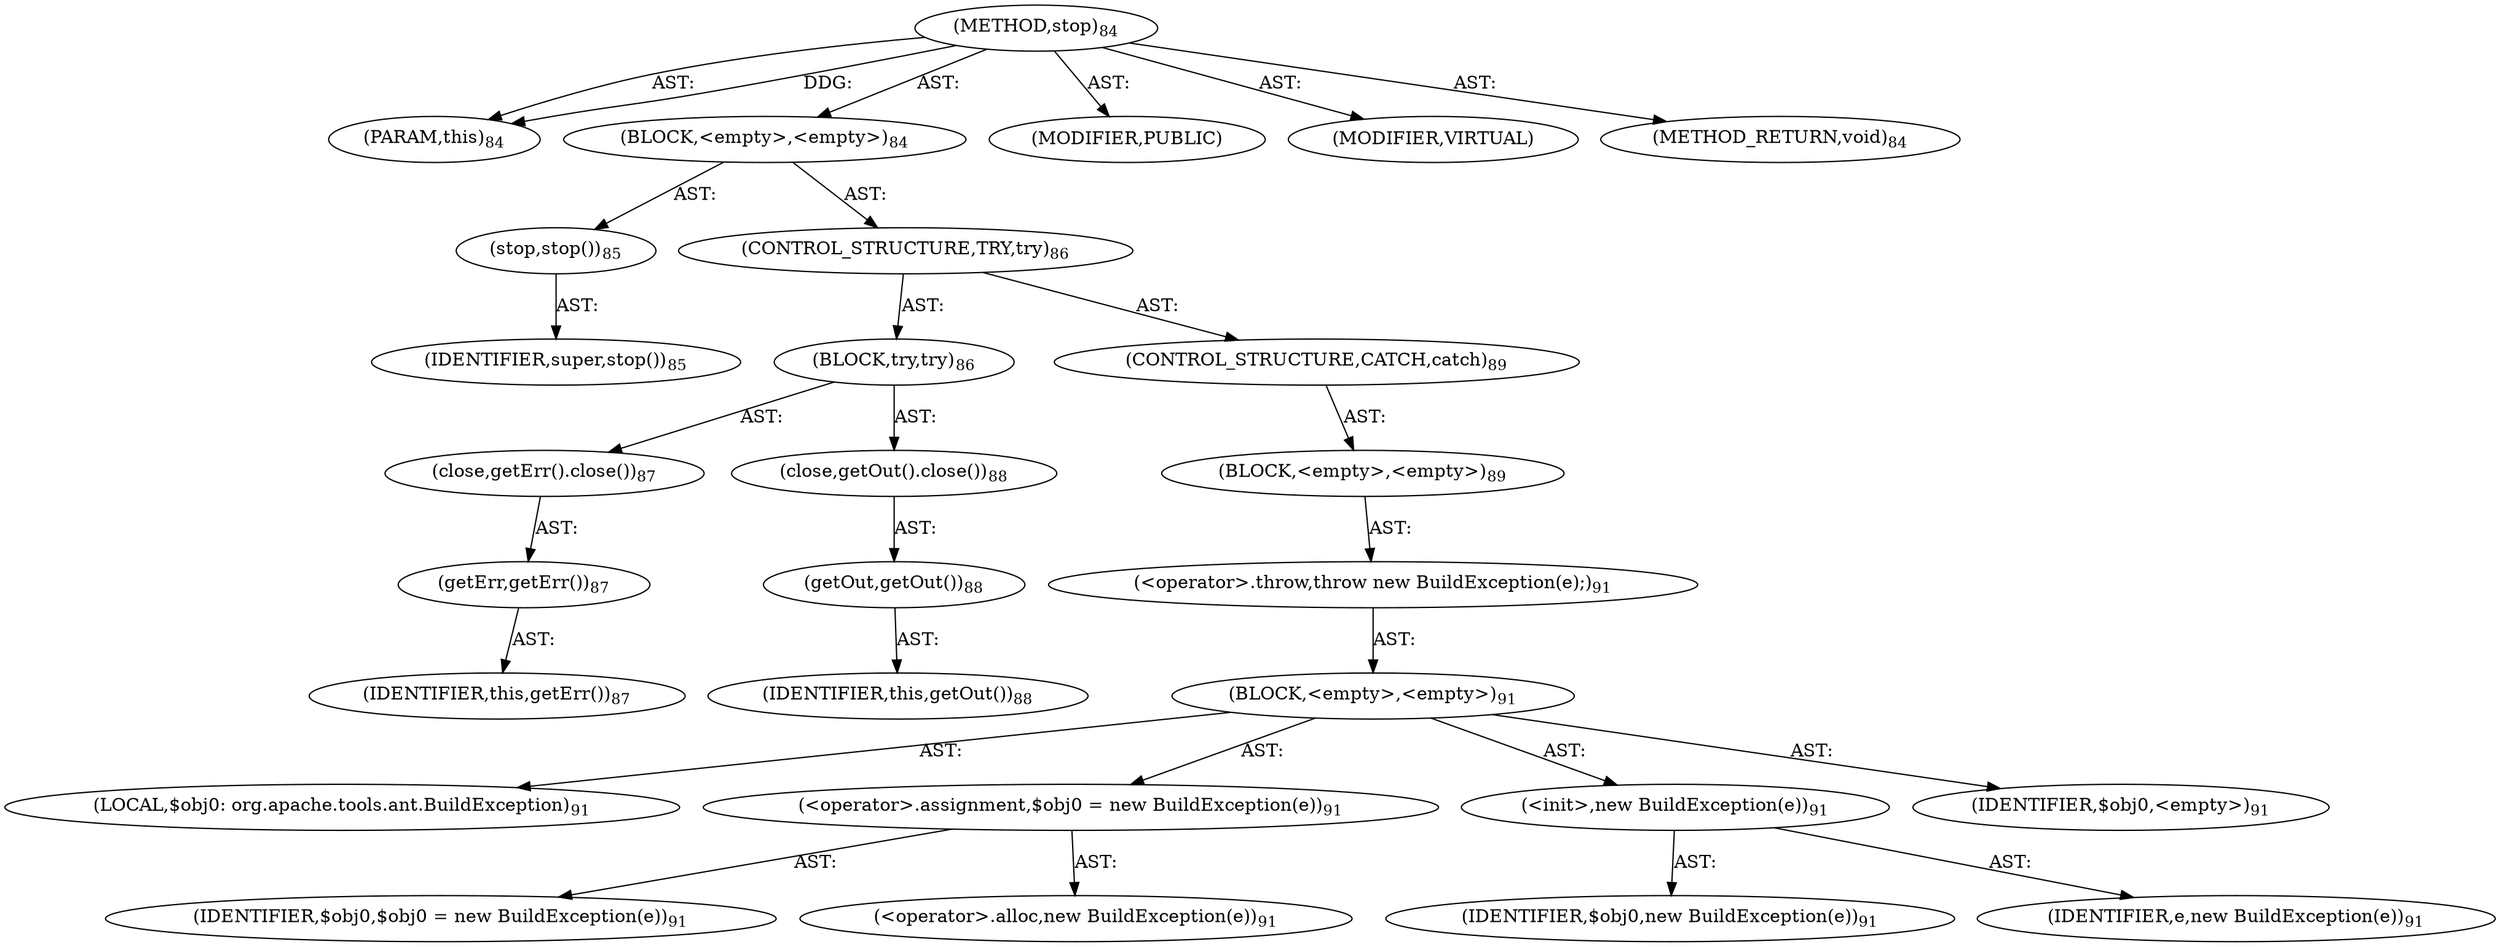 digraph "stop" {  
"111669149697" [label = <(METHOD,stop)<SUB>84</SUB>> ]
"115964116992" [label = <(PARAM,this)<SUB>84</SUB>> ]
"25769803779" [label = <(BLOCK,&lt;empty&gt;,&lt;empty&gt;)<SUB>84</SUB>> ]
"30064771079" [label = <(stop,stop())<SUB>85</SUB>> ]
"68719476749" [label = <(IDENTIFIER,super,stop())<SUB>85</SUB>> ]
"47244640256" [label = <(CONTROL_STRUCTURE,TRY,try)<SUB>86</SUB>> ]
"25769803780" [label = <(BLOCK,try,try)<SUB>86</SUB>> ]
"30064771080" [label = <(close,getErr().close())<SUB>87</SUB>> ]
"30064771081" [label = <(getErr,getErr())<SUB>87</SUB>> ]
"68719476736" [label = <(IDENTIFIER,this,getErr())<SUB>87</SUB>> ]
"30064771082" [label = <(close,getOut().close())<SUB>88</SUB>> ]
"30064771083" [label = <(getOut,getOut())<SUB>88</SUB>> ]
"68719476737" [label = <(IDENTIFIER,this,getOut())<SUB>88</SUB>> ]
"47244640257" [label = <(CONTROL_STRUCTURE,CATCH,catch)<SUB>89</SUB>> ]
"25769803781" [label = <(BLOCK,&lt;empty&gt;,&lt;empty&gt;)<SUB>89</SUB>> ]
"30064771084" [label = <(&lt;operator&gt;.throw,throw new BuildException(e);)<SUB>91</SUB>> ]
"25769803782" [label = <(BLOCK,&lt;empty&gt;,&lt;empty&gt;)<SUB>91</SUB>> ]
"94489280514" [label = <(LOCAL,$obj0: org.apache.tools.ant.BuildException)<SUB>91</SUB>> ]
"30064771085" [label = <(&lt;operator&gt;.assignment,$obj0 = new BuildException(e))<SUB>91</SUB>> ]
"68719476750" [label = <(IDENTIFIER,$obj0,$obj0 = new BuildException(e))<SUB>91</SUB>> ]
"30064771086" [label = <(&lt;operator&gt;.alloc,new BuildException(e))<SUB>91</SUB>> ]
"30064771087" [label = <(&lt;init&gt;,new BuildException(e))<SUB>91</SUB>> ]
"68719476751" [label = <(IDENTIFIER,$obj0,new BuildException(e))<SUB>91</SUB>> ]
"68719476752" [label = <(IDENTIFIER,e,new BuildException(e))<SUB>91</SUB>> ]
"68719476753" [label = <(IDENTIFIER,$obj0,&lt;empty&gt;)<SUB>91</SUB>> ]
"133143986178" [label = <(MODIFIER,PUBLIC)> ]
"133143986179" [label = <(MODIFIER,VIRTUAL)> ]
"128849018881" [label = <(METHOD_RETURN,void)<SUB>84</SUB>> ]
  "111669149697" -> "115964116992"  [ label = "AST: "] 
  "111669149697" -> "25769803779"  [ label = "AST: "] 
  "111669149697" -> "133143986178"  [ label = "AST: "] 
  "111669149697" -> "133143986179"  [ label = "AST: "] 
  "111669149697" -> "128849018881"  [ label = "AST: "] 
  "25769803779" -> "30064771079"  [ label = "AST: "] 
  "25769803779" -> "47244640256"  [ label = "AST: "] 
  "30064771079" -> "68719476749"  [ label = "AST: "] 
  "47244640256" -> "25769803780"  [ label = "AST: "] 
  "47244640256" -> "47244640257"  [ label = "AST: "] 
  "25769803780" -> "30064771080"  [ label = "AST: "] 
  "25769803780" -> "30064771082"  [ label = "AST: "] 
  "30064771080" -> "30064771081"  [ label = "AST: "] 
  "30064771081" -> "68719476736"  [ label = "AST: "] 
  "30064771082" -> "30064771083"  [ label = "AST: "] 
  "30064771083" -> "68719476737"  [ label = "AST: "] 
  "47244640257" -> "25769803781"  [ label = "AST: "] 
  "25769803781" -> "30064771084"  [ label = "AST: "] 
  "30064771084" -> "25769803782"  [ label = "AST: "] 
  "25769803782" -> "94489280514"  [ label = "AST: "] 
  "25769803782" -> "30064771085"  [ label = "AST: "] 
  "25769803782" -> "30064771087"  [ label = "AST: "] 
  "25769803782" -> "68719476753"  [ label = "AST: "] 
  "30064771085" -> "68719476750"  [ label = "AST: "] 
  "30064771085" -> "30064771086"  [ label = "AST: "] 
  "30064771087" -> "68719476751"  [ label = "AST: "] 
  "30064771087" -> "68719476752"  [ label = "AST: "] 
  "111669149697" -> "115964116992"  [ label = "DDG: "] 
}
